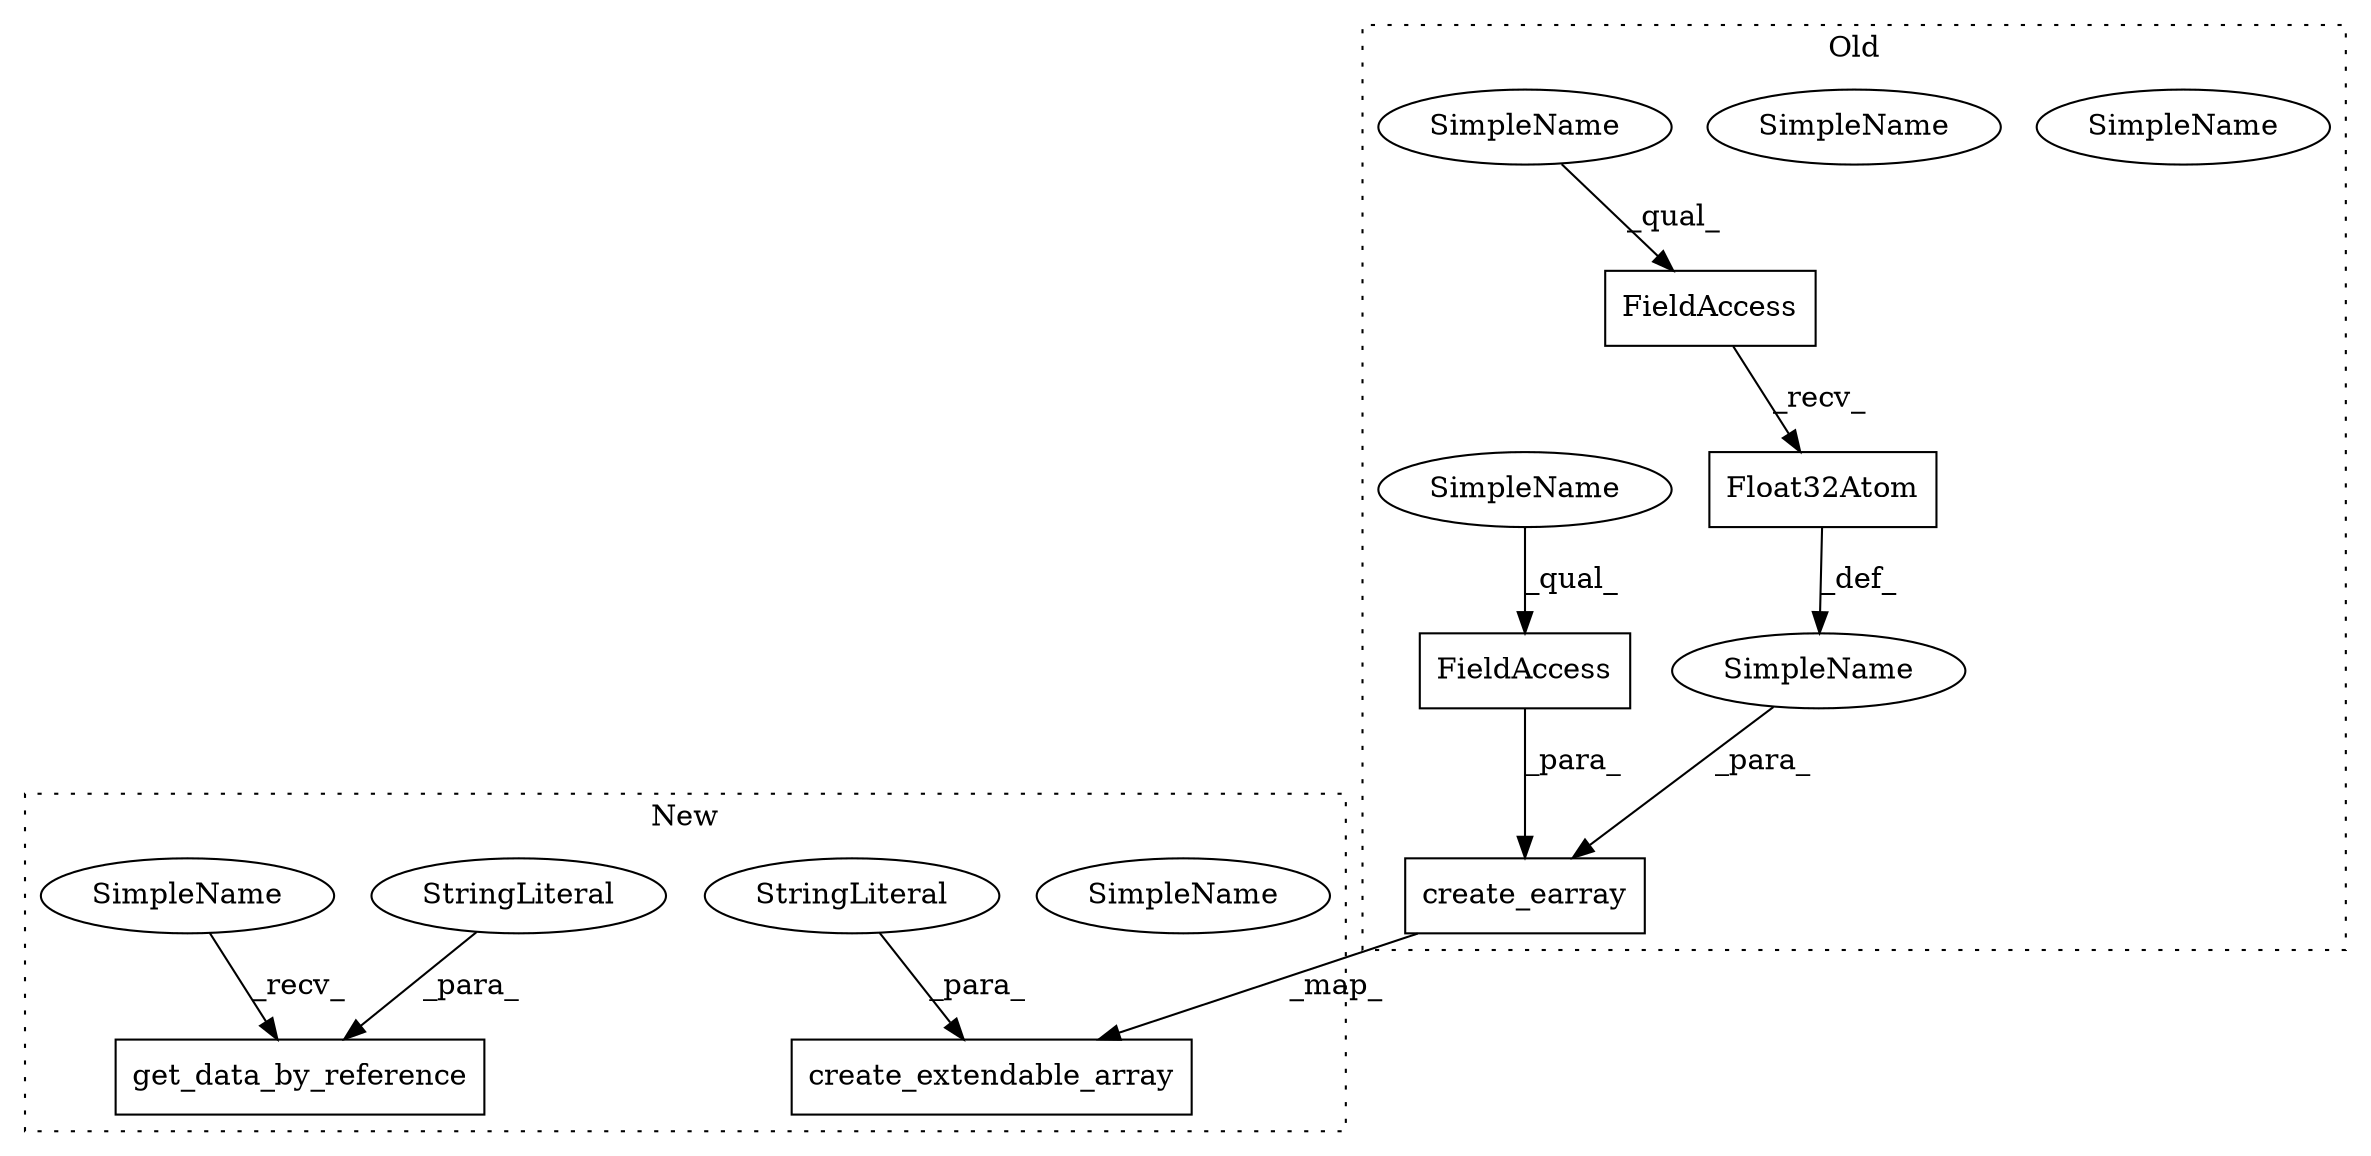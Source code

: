 digraph G {
subgraph cluster0 {
1 [label="create_earray" a="32" s="4969,5060" l="14,2" shape="box"];
3 [label="Float32Atom" a="32" s="5016" l="13" shape="box"];
4 [label="FieldAccess" a="22" s="5004" l="11" shape="box"];
5 [label="SimpleName" a="42" s="5004" l="6" shape="ellipse"];
6 [label="FieldAccess" a="22" s="4983" l="8" shape="box"];
7 [label="SimpleName" a="42" s="4983" l="3" shape="ellipse"];
10 [label="SimpleName" a="42" s="" l="" shape="ellipse"];
13 [label="SimpleName" a="42" s="5004" l="6" shape="ellipse"];
14 [label="SimpleName" a="42" s="4983" l="3" shape="ellipse"];
label = "Old";
style="dotted";
}
subgraph cluster1 {
2 [label="create_extendable_array" a="32" s="5178,5255" l="24,1" shape="box"];
8 [label="SimpleName" a="42" s="4231" l="4" shape="ellipse"];
9 [label="get_data_by_reference" a="32" s="5269,5302" l="22,1" shape="box"];
11 [label="StringLiteral" a="45" s="5291" l="11" shape="ellipse"];
12 [label="StringLiteral" a="45" s="5246" l="9" shape="ellipse"];
15 [label="SimpleName" a="42" s="5265" l="3" shape="ellipse"];
label = "New";
style="dotted";
}
1 -> 2 [label="_map_"];
3 -> 10 [label="_def_"];
4 -> 3 [label="_recv_"];
6 -> 1 [label="_para_"];
10 -> 1 [label="_para_"];
11 -> 9 [label="_para_"];
12 -> 2 [label="_para_"];
13 -> 4 [label="_qual_"];
14 -> 6 [label="_qual_"];
15 -> 9 [label="_recv_"];
}